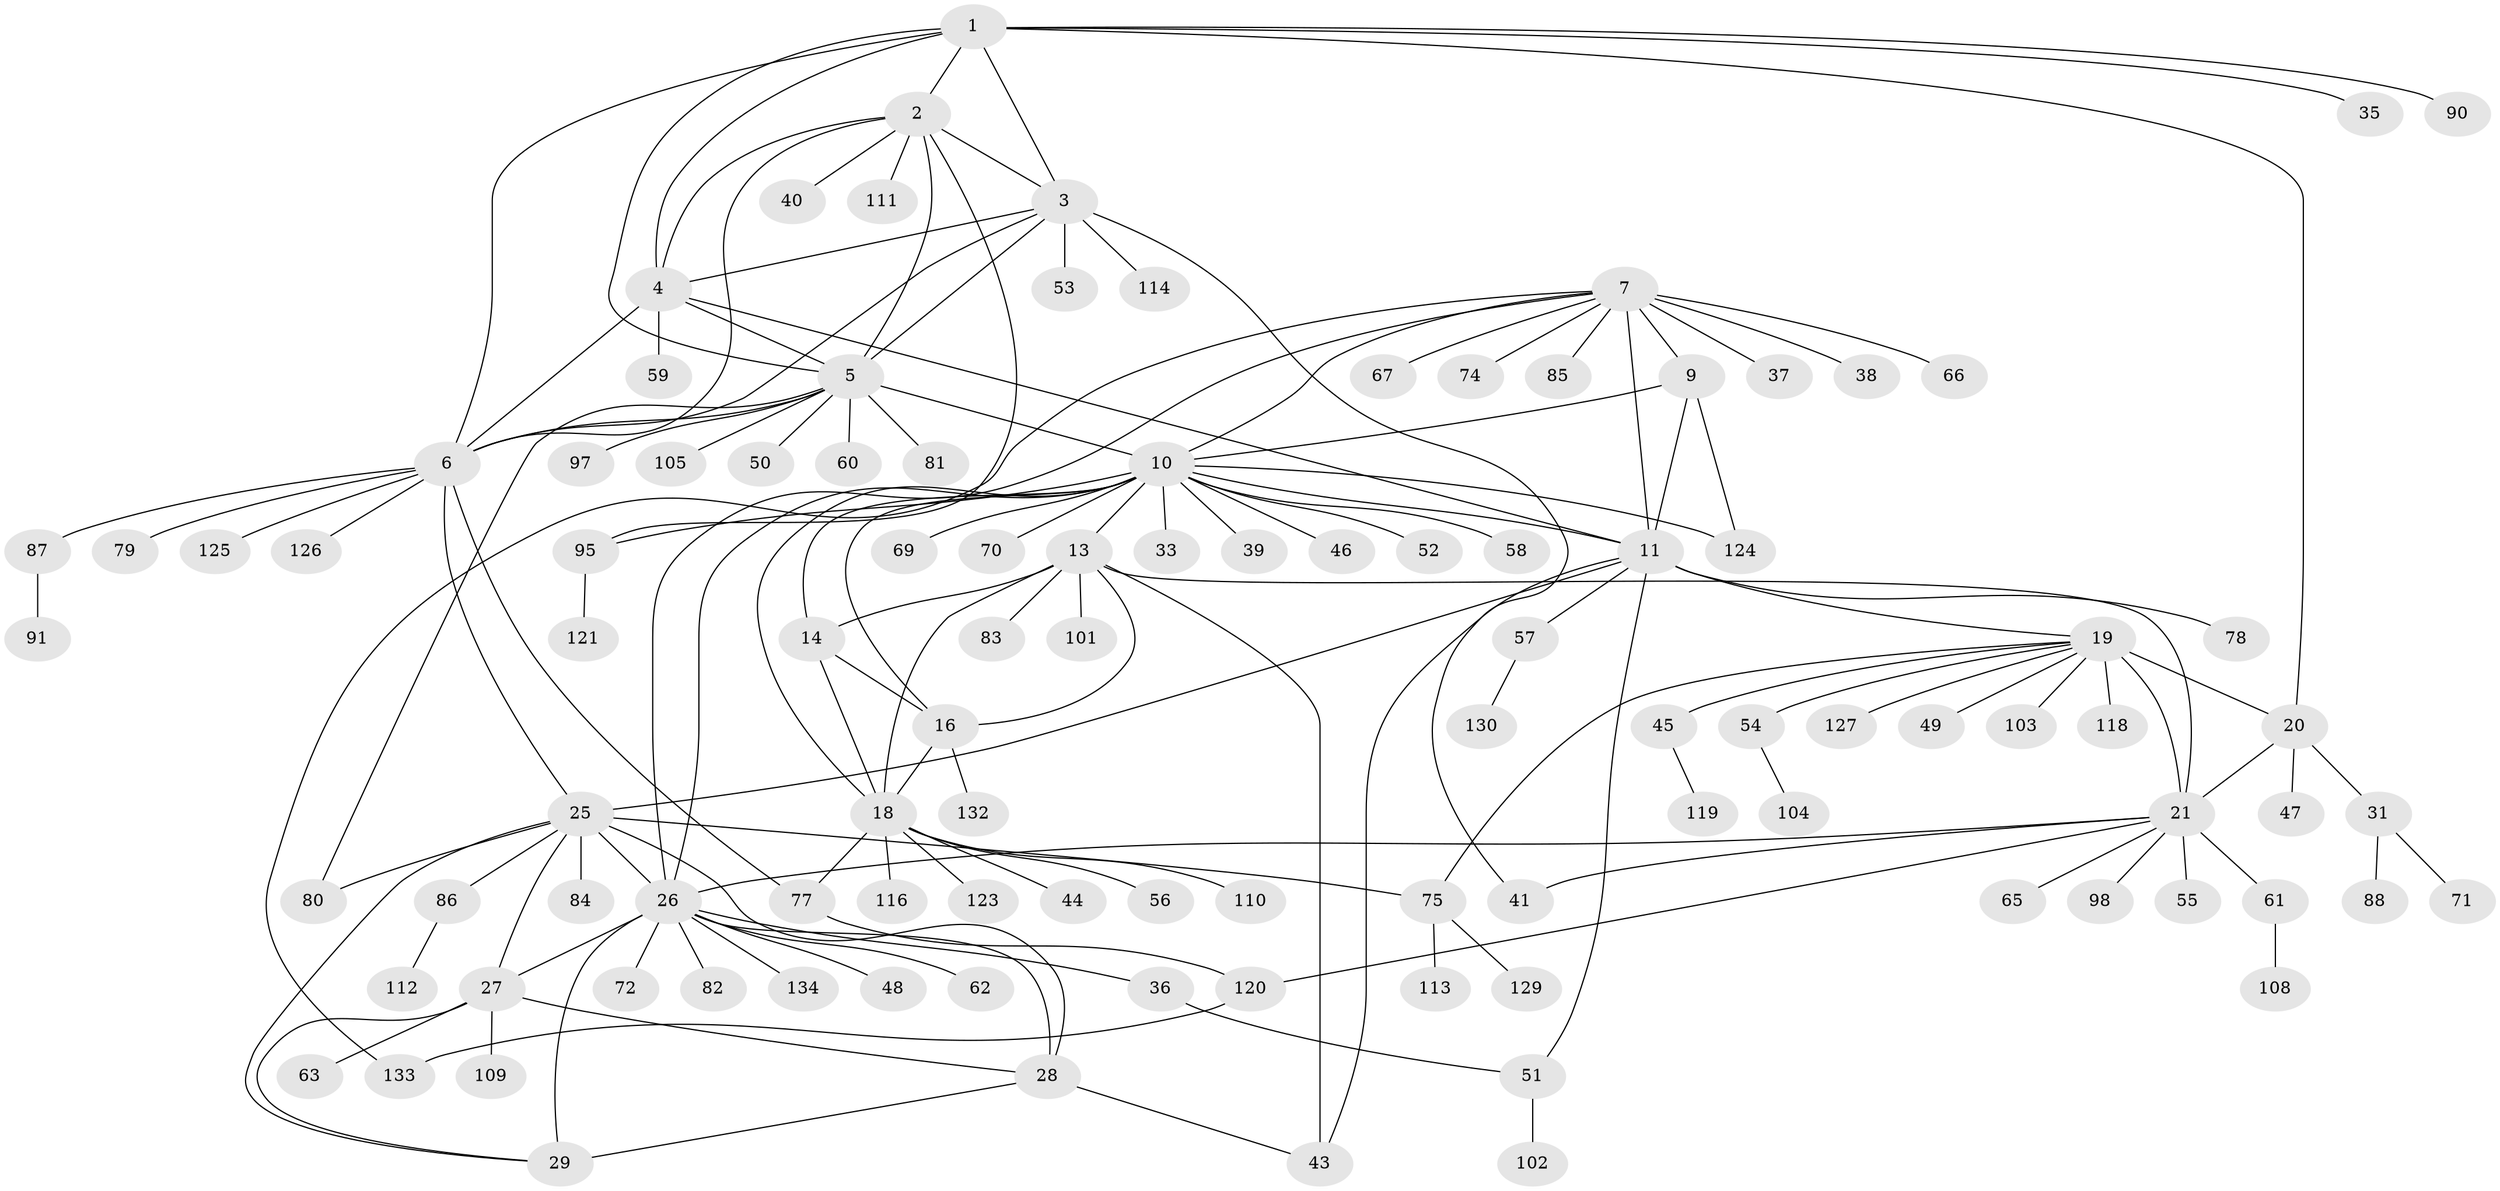 // Generated by graph-tools (version 1.1) at 2025/24/03/03/25 07:24:15]
// undirected, 105 vertices, 148 edges
graph export_dot {
graph [start="1"]
  node [color=gray90,style=filled];
  1 [super="+42"];
  2 [super="+76"];
  3 [super="+131"];
  4 [super="+122"];
  5 [super="+64"];
  6 [super="+73"];
  7 [super="+8"];
  9 [super="+32"];
  10 [super="+17"];
  11 [super="+12"];
  13 [super="+117"];
  14 [super="+15"];
  16 [super="+94"];
  18 [super="+107"];
  19 [super="+22"];
  20 [super="+24"];
  21 [super="+23"];
  25 [super="+89"];
  26 [super="+30"];
  27 [super="+106"];
  28 [super="+100"];
  29;
  31 [super="+34"];
  33;
  35;
  36;
  37;
  38;
  39;
  40;
  41;
  43 [super="+92"];
  44;
  45;
  46;
  47;
  48;
  49;
  50;
  51;
  52;
  53;
  54 [super="+96"];
  55;
  56;
  57;
  58;
  59 [super="+93"];
  60;
  61;
  62;
  63 [super="+68"];
  65;
  66;
  67;
  69;
  70;
  71;
  72;
  74;
  75;
  77 [super="+115"];
  78;
  79;
  80;
  81;
  82;
  83;
  84;
  85;
  86 [super="+99"];
  87;
  88;
  90;
  91;
  95;
  97;
  98;
  101;
  102;
  103;
  104;
  105;
  108;
  109;
  110;
  111;
  112;
  113;
  114;
  116;
  118;
  119;
  120 [super="+128"];
  121;
  123;
  124;
  125;
  126;
  127;
  129;
  130;
  132;
  133;
  134;
  1 -- 2;
  1 -- 3;
  1 -- 4;
  1 -- 5;
  1 -- 6;
  1 -- 20;
  1 -- 35;
  1 -- 90;
  2 -- 3;
  2 -- 4;
  2 -- 5;
  2 -- 6;
  2 -- 40;
  2 -- 95;
  2 -- 111;
  3 -- 4;
  3 -- 5;
  3 -- 6;
  3 -- 41;
  3 -- 53;
  3 -- 114;
  4 -- 5;
  4 -- 6;
  4 -- 11;
  4 -- 59;
  5 -- 6;
  5 -- 50;
  5 -- 60;
  5 -- 80;
  5 -- 81;
  5 -- 97;
  5 -- 105;
  5 -- 10 [weight=2];
  6 -- 25;
  6 -- 77;
  6 -- 79;
  6 -- 87;
  6 -- 125;
  6 -- 126;
  7 -- 9 [weight=2];
  7 -- 10 [weight=2];
  7 -- 11 [weight=4];
  7 -- 66;
  7 -- 67;
  7 -- 37;
  7 -- 38;
  7 -- 133;
  7 -- 74;
  7 -- 85;
  7 -- 26;
  9 -- 10;
  9 -- 11 [weight=2];
  9 -- 124;
  10 -- 11 [weight=2];
  10 -- 33;
  10 -- 39;
  10 -- 58;
  10 -- 70;
  10 -- 69;
  10 -- 13;
  10 -- 14 [weight=2];
  10 -- 16;
  10 -- 46;
  10 -- 18;
  10 -- 52;
  10 -- 26;
  10 -- 124;
  10 -- 95;
  11 -- 19;
  11 -- 43;
  11 -- 51;
  11 -- 57;
  11 -- 78;
  11 -- 25;
  13 -- 14 [weight=2];
  13 -- 16;
  13 -- 18;
  13 -- 83;
  13 -- 101;
  13 -- 21;
  13 -- 43;
  14 -- 16 [weight=2];
  14 -- 18 [weight=2];
  16 -- 18;
  16 -- 132;
  18 -- 44;
  18 -- 56;
  18 -- 77;
  18 -- 110;
  18 -- 116;
  18 -- 123;
  19 -- 20 [weight=4];
  19 -- 21 [weight=4];
  19 -- 45;
  19 -- 49;
  19 -- 103;
  19 -- 118;
  19 -- 54;
  19 -- 75;
  19 -- 127;
  20 -- 21 [weight=4];
  20 -- 31;
  20 -- 47;
  21 -- 55;
  21 -- 61;
  21 -- 65;
  21 -- 98;
  21 -- 41;
  21 -- 120;
  21 -- 26;
  25 -- 26 [weight=2];
  25 -- 27;
  25 -- 28;
  25 -- 29;
  25 -- 75;
  25 -- 80;
  25 -- 84;
  25 -- 86;
  26 -- 27 [weight=2];
  26 -- 28 [weight=2];
  26 -- 29 [weight=2];
  26 -- 36;
  26 -- 48;
  26 -- 62;
  26 -- 72;
  26 -- 82;
  26 -- 134;
  27 -- 28;
  27 -- 29;
  27 -- 63;
  27 -- 109;
  28 -- 29;
  28 -- 43;
  31 -- 71;
  31 -- 88;
  36 -- 51;
  45 -- 119;
  51 -- 102;
  54 -- 104;
  57 -- 130;
  61 -- 108;
  75 -- 113;
  75 -- 129;
  77 -- 120;
  86 -- 112;
  87 -- 91;
  95 -- 121;
  120 -- 133;
}
